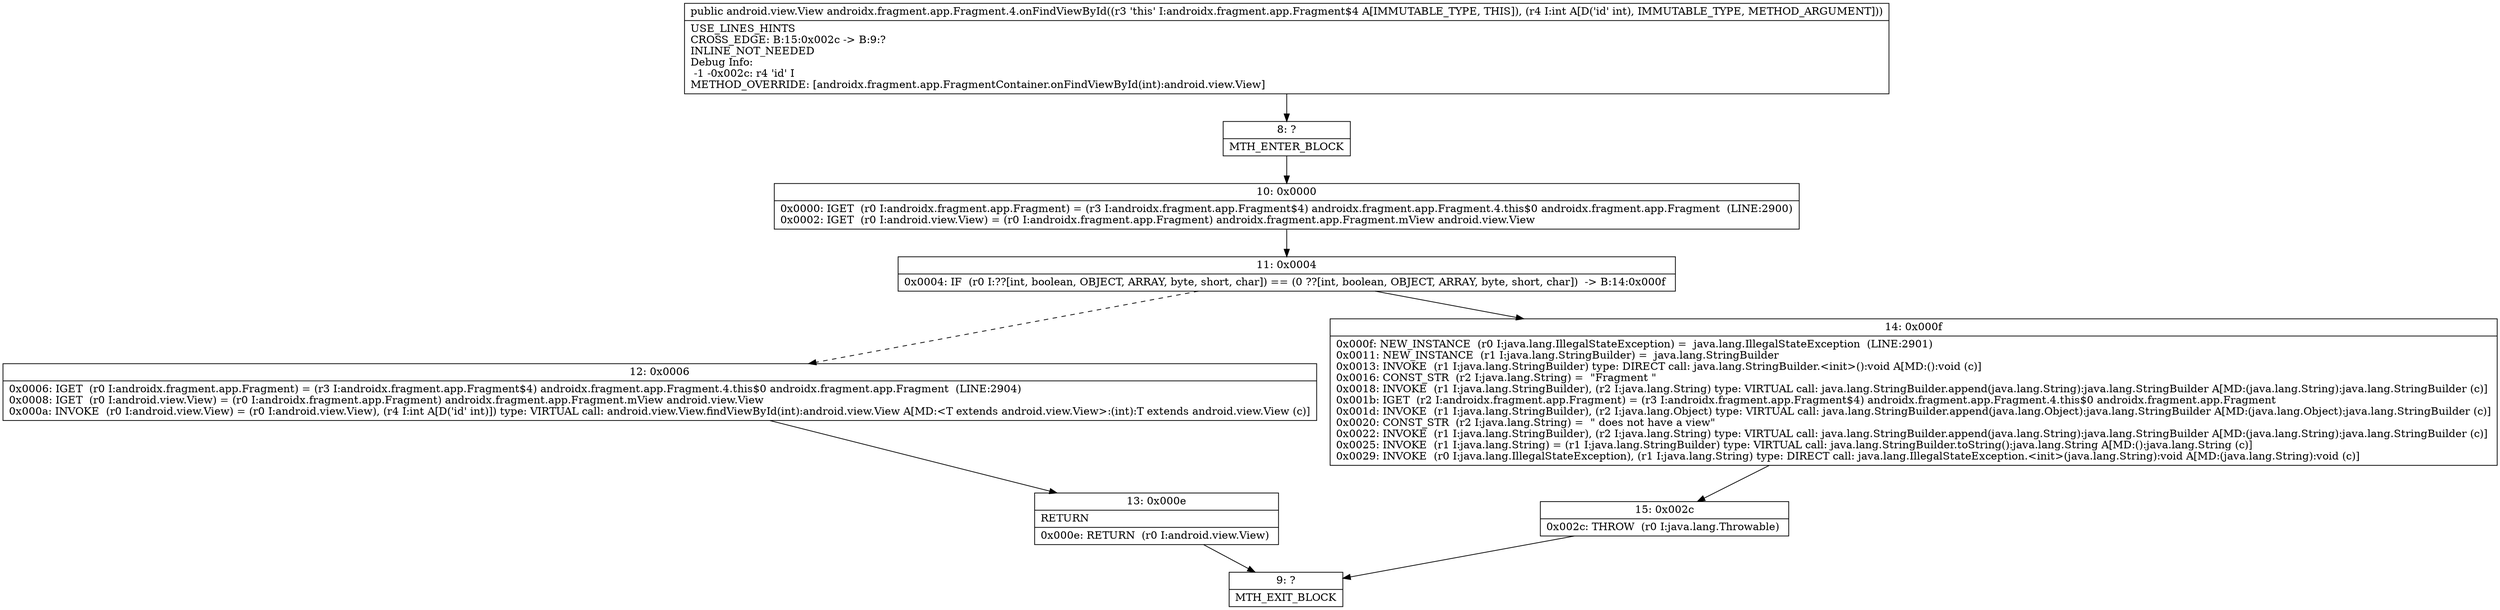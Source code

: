 digraph "CFG forandroidx.fragment.app.Fragment.4.onFindViewById(I)Landroid\/view\/View;" {
Node_8 [shape=record,label="{8\:\ ?|MTH_ENTER_BLOCK\l}"];
Node_10 [shape=record,label="{10\:\ 0x0000|0x0000: IGET  (r0 I:androidx.fragment.app.Fragment) = (r3 I:androidx.fragment.app.Fragment$4) androidx.fragment.app.Fragment.4.this$0 androidx.fragment.app.Fragment  (LINE:2900)\l0x0002: IGET  (r0 I:android.view.View) = (r0 I:androidx.fragment.app.Fragment) androidx.fragment.app.Fragment.mView android.view.View \l}"];
Node_11 [shape=record,label="{11\:\ 0x0004|0x0004: IF  (r0 I:??[int, boolean, OBJECT, ARRAY, byte, short, char]) == (0 ??[int, boolean, OBJECT, ARRAY, byte, short, char])  \-\> B:14:0x000f \l}"];
Node_12 [shape=record,label="{12\:\ 0x0006|0x0006: IGET  (r0 I:androidx.fragment.app.Fragment) = (r3 I:androidx.fragment.app.Fragment$4) androidx.fragment.app.Fragment.4.this$0 androidx.fragment.app.Fragment  (LINE:2904)\l0x0008: IGET  (r0 I:android.view.View) = (r0 I:androidx.fragment.app.Fragment) androidx.fragment.app.Fragment.mView android.view.View \l0x000a: INVOKE  (r0 I:android.view.View) = (r0 I:android.view.View), (r4 I:int A[D('id' int)]) type: VIRTUAL call: android.view.View.findViewById(int):android.view.View A[MD:\<T extends android.view.View\>:(int):T extends android.view.View (c)]\l}"];
Node_13 [shape=record,label="{13\:\ 0x000e|RETURN\l|0x000e: RETURN  (r0 I:android.view.View) \l}"];
Node_9 [shape=record,label="{9\:\ ?|MTH_EXIT_BLOCK\l}"];
Node_14 [shape=record,label="{14\:\ 0x000f|0x000f: NEW_INSTANCE  (r0 I:java.lang.IllegalStateException) =  java.lang.IllegalStateException  (LINE:2901)\l0x0011: NEW_INSTANCE  (r1 I:java.lang.StringBuilder) =  java.lang.StringBuilder \l0x0013: INVOKE  (r1 I:java.lang.StringBuilder) type: DIRECT call: java.lang.StringBuilder.\<init\>():void A[MD:():void (c)]\l0x0016: CONST_STR  (r2 I:java.lang.String) =  \"Fragment \" \l0x0018: INVOKE  (r1 I:java.lang.StringBuilder), (r2 I:java.lang.String) type: VIRTUAL call: java.lang.StringBuilder.append(java.lang.String):java.lang.StringBuilder A[MD:(java.lang.String):java.lang.StringBuilder (c)]\l0x001b: IGET  (r2 I:androidx.fragment.app.Fragment) = (r3 I:androidx.fragment.app.Fragment$4) androidx.fragment.app.Fragment.4.this$0 androidx.fragment.app.Fragment \l0x001d: INVOKE  (r1 I:java.lang.StringBuilder), (r2 I:java.lang.Object) type: VIRTUAL call: java.lang.StringBuilder.append(java.lang.Object):java.lang.StringBuilder A[MD:(java.lang.Object):java.lang.StringBuilder (c)]\l0x0020: CONST_STR  (r2 I:java.lang.String) =  \" does not have a view\" \l0x0022: INVOKE  (r1 I:java.lang.StringBuilder), (r2 I:java.lang.String) type: VIRTUAL call: java.lang.StringBuilder.append(java.lang.String):java.lang.StringBuilder A[MD:(java.lang.String):java.lang.StringBuilder (c)]\l0x0025: INVOKE  (r1 I:java.lang.String) = (r1 I:java.lang.StringBuilder) type: VIRTUAL call: java.lang.StringBuilder.toString():java.lang.String A[MD:():java.lang.String (c)]\l0x0029: INVOKE  (r0 I:java.lang.IllegalStateException), (r1 I:java.lang.String) type: DIRECT call: java.lang.IllegalStateException.\<init\>(java.lang.String):void A[MD:(java.lang.String):void (c)]\l}"];
Node_15 [shape=record,label="{15\:\ 0x002c|0x002c: THROW  (r0 I:java.lang.Throwable) \l}"];
MethodNode[shape=record,label="{public android.view.View androidx.fragment.app.Fragment.4.onFindViewById((r3 'this' I:androidx.fragment.app.Fragment$4 A[IMMUTABLE_TYPE, THIS]), (r4 I:int A[D('id' int), IMMUTABLE_TYPE, METHOD_ARGUMENT]))  | USE_LINES_HINTS\lCROSS_EDGE: B:15:0x002c \-\> B:9:?\lINLINE_NOT_NEEDED\lDebug Info:\l  \-1 \-0x002c: r4 'id' I\lMETHOD_OVERRIDE: [androidx.fragment.app.FragmentContainer.onFindViewById(int):android.view.View]\l}"];
MethodNode -> Node_8;Node_8 -> Node_10;
Node_10 -> Node_11;
Node_11 -> Node_12[style=dashed];
Node_11 -> Node_14;
Node_12 -> Node_13;
Node_13 -> Node_9;
Node_14 -> Node_15;
Node_15 -> Node_9;
}

